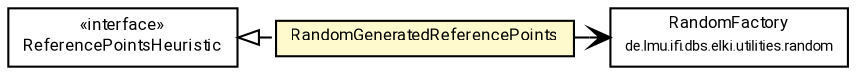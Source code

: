 #!/usr/local/bin/dot
#
# Class diagram 
# Generated by UMLGraph version R5_7_2-60-g0e99a6 (http://www.spinellis.gr/umlgraph/)
#

digraph G {
	graph [fontnames="svg"]
	edge [fontname="Roboto",fontsize=7,labelfontname="Roboto",labelfontsize=7,color="black"];
	node [fontname="Roboto",fontcolor="black",fontsize=8,shape=plaintext,margin=0,width=0,height=0];
	nodesep=0.15;
	ranksep=0.25;
	rankdir=LR;
	// de.lmu.ifi.dbs.elki.utilities.referencepoints.ReferencePointsHeuristic
	c8645781 [label=<<table title="de.lmu.ifi.dbs.elki.utilities.referencepoints.ReferencePointsHeuristic" border="0" cellborder="1" cellspacing="0" cellpadding="2" href="ReferencePointsHeuristic.html" target="_parent">
		<tr><td><table border="0" cellspacing="0" cellpadding="1">
		<tr><td align="center" balign="center"> &#171;interface&#187; </td></tr>
		<tr><td align="center" balign="center"> <font face="Roboto">ReferencePointsHeuristic</font> </td></tr>
		</table></td></tr>
		</table>>, URL="ReferencePointsHeuristic.html"];
	// de.lmu.ifi.dbs.elki.utilities.referencepoints.RandomGeneratedReferencePoints
	c8645784 [label=<<table title="de.lmu.ifi.dbs.elki.utilities.referencepoints.RandomGeneratedReferencePoints" border="0" cellborder="1" cellspacing="0" cellpadding="2" bgcolor="lemonChiffon" href="RandomGeneratedReferencePoints.html" target="_parent">
		<tr><td><table border="0" cellspacing="0" cellpadding="1">
		<tr><td align="center" balign="center"> <font face="Roboto">RandomGeneratedReferencePoints</font> </td></tr>
		</table></td></tr>
		</table>>, URL="RandomGeneratedReferencePoints.html"];
	// de.lmu.ifi.dbs.elki.utilities.random.RandomFactory
	c8646731 [label=<<table title="de.lmu.ifi.dbs.elki.utilities.random.RandomFactory" border="0" cellborder="1" cellspacing="0" cellpadding="2" href="../random/RandomFactory.html" target="_parent">
		<tr><td><table border="0" cellspacing="0" cellpadding="1">
		<tr><td align="center" balign="center"> <font face="Roboto">RandomFactory</font> </td></tr>
		<tr><td align="center" balign="center"> <font face="Roboto" point-size="7.0">de.lmu.ifi.dbs.elki.utilities.random</font> </td></tr>
		</table></td></tr>
		</table>>, URL="../random/RandomFactory.html"];
	// de.lmu.ifi.dbs.elki.utilities.referencepoints.RandomGeneratedReferencePoints implements de.lmu.ifi.dbs.elki.utilities.referencepoints.ReferencePointsHeuristic
	c8645781 -> c8645784 [arrowtail=empty,style=dashed,dir=back,weight=9];
	// de.lmu.ifi.dbs.elki.utilities.referencepoints.RandomGeneratedReferencePoints navassoc de.lmu.ifi.dbs.elki.utilities.random.RandomFactory
	c8645784 -> c8646731 [arrowhead=open,weight=1];
}


